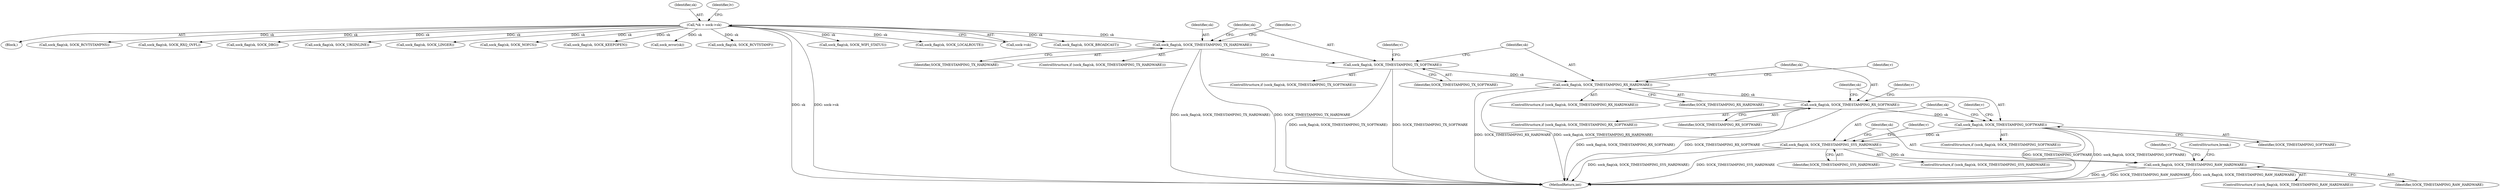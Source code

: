 digraph "0_linux_82981930125abfd39d7c8378a9cfdf5e1be2002b@pointer" {
"1000374" [label="(Call,sock_flag(sk, SOCK_TIMESTAMPING_RX_HARDWARE))"];
"1000365" [label="(Call,sock_flag(sk, SOCK_TIMESTAMPING_TX_SOFTWARE))"];
"1000356" [label="(Call,sock_flag(sk, SOCK_TIMESTAMPING_TX_HARDWARE))"];
"1000109" [label="(Call,*sk = sock->sk)"];
"1000383" [label="(Call,sock_flag(sk, SOCK_TIMESTAMPING_RX_SOFTWARE))"];
"1000392" [label="(Call,sock_flag(sk, SOCK_TIMESTAMPING_SOFTWARE))"];
"1000401" [label="(Call,sock_flag(sk, SOCK_TIMESTAMPING_SYS_HARDWARE))"];
"1000410" [label="(Call,sock_flag(sk, SOCK_TIMESTAMPING_RAW_HARDWARE))"];
"1000374" [label="(Call,sock_flag(sk, SOCK_TIMESTAMPING_RX_HARDWARE))"];
"1000382" [label="(ControlStructure,if (sock_flag(sk, SOCK_TIMESTAMPING_RX_SOFTWARE)))"];
"1000401" [label="(Call,sock_flag(sk, SOCK_TIMESTAMPING_SYS_HARDWARE))"];
"1000403" [label="(Identifier,SOCK_TIMESTAMPING_SYS_HARDWARE)"];
"1000397" [label="(Identifier,v)"];
"1000373" [label="(ControlStructure,if (sock_flag(sk, SOCK_TIMESTAMPING_RX_HARDWARE)))"];
"1000370" [label="(Identifier,v)"];
"1000357" [label="(Identifier,sk)"];
"1000158" [label="(Call,sock_flag(sk, SOCK_LOCALROUTE))"];
"1000111" [label="(Call,sock->sk)"];
"1000393" [label="(Identifier,sk)"];
"1000384" [label="(Identifier,sk)"];
"1000392" [label="(Call,sock_flag(sk, SOCK_TIMESTAMPING_SOFTWARE))"];
"1000365" [label="(Call,sock_flag(sk, SOCK_TIMESTAMPING_TX_SOFTWARE))"];
"1000415" [label="(Identifier,v)"];
"1000376" [label="(Identifier,SOCK_TIMESTAMPING_RX_HARDWARE)"];
"1000406" [label="(Identifier,v)"];
"1000169" [label="(Call,sock_flag(sk, SOCK_BROADCAST))"];
"1000394" [label="(Identifier,SOCK_TIMESTAMPING_SOFTWARE)"];
"1000109" [label="(Call,*sk = sock->sk)"];
"1000107" [label="(Block,)"];
"1000402" [label="(Identifier,sk)"];
"1000418" [label="(ControlStructure,break;)"];
"1000358" [label="(Identifier,SOCK_TIMESTAMPING_TX_HARDWARE)"];
"1000367" [label="(Identifier,SOCK_TIMESTAMPING_TX_SOFTWARE)"];
"1000383" [label="(Call,sock_flag(sk, SOCK_TIMESTAMPING_RX_SOFTWARE))"];
"1000364" [label="(ControlStructure,if (sock_flag(sk, SOCK_TIMESTAMPING_TX_SOFTWARE)))"];
"1000345" [label="(Call,sock_flag(sk, SOCK_RCVTSTAMPNS))"];
"1000669" [label="(Call,sock_flag(sk, SOCK_RXQ_OVFL))"];
"1000391" [label="(ControlStructure,if (sock_flag(sk, SOCK_TIMESTAMPING_SOFTWARE)))"];
"1000412" [label="(Identifier,SOCK_TIMESTAMPING_RAW_HARDWARE)"];
"1000149" [label="(Call,sock_flag(sk, SOCK_DBG))"];
"1000410" [label="(Call,sock_flag(sk, SOCK_TIMESTAMPING_RAW_HARDWARE))"];
"1000110" [label="(Identifier,sk)"];
"1000366" [label="(Identifier,sk)"];
"1000270" [label="(Call,sock_flag(sk, SOCK_URGINLINE))"];
"1000307" [label="(Call,sock_flag(sk, SOCK_LINGER))"];
"1000385" [label="(Identifier,SOCK_TIMESTAMPING_RX_SOFTWARE)"];
"1000411" [label="(Identifier,sk)"];
"1000375" [label="(Identifier,sk)"];
"1000400" [label="(ControlStructure,if (sock_flag(sk, SOCK_TIMESTAMPING_SYS_HARDWARE)))"];
"1000355" [label="(ControlStructure,if (sock_flag(sk, SOCK_TIMESTAMPING_TX_HARDWARE)))"];
"1000379" [label="(Identifier,v)"];
"1000356" [label="(Call,sock_flag(sk, SOCK_TIMESTAMPING_TX_HARDWARE))"];
"1000710" [label="(Call,sock_flag(sk, SOCK_NOFCS))"];
"1000409" [label="(ControlStructure,if (sock_flag(sk, SOCK_TIMESTAMPING_RAW_HARDWARE)))"];
"1000207" [label="(Call,sock_flag(sk, SOCK_KEEPOPEN))"];
"1000244" [label="(Call,sock_error(sk))"];
"1000332" [label="(Call,sock_flag(sk, SOCK_RCVTSTAMP))"];
"1000744" [label="(MethodReturn,int)"];
"1000361" [label="(Identifier,v)"];
"1000388" [label="(Identifier,v)"];
"1000117" [label="(Identifier,lv)"];
"1000680" [label="(Call,sock_flag(sk, SOCK_WIFI_STATUS))"];
"1000374" -> "1000373"  [label="AST: "];
"1000374" -> "1000376"  [label="CFG: "];
"1000375" -> "1000374"  [label="AST: "];
"1000376" -> "1000374"  [label="AST: "];
"1000379" -> "1000374"  [label="CFG: "];
"1000384" -> "1000374"  [label="CFG: "];
"1000374" -> "1000744"  [label="DDG: SOCK_TIMESTAMPING_RX_HARDWARE"];
"1000374" -> "1000744"  [label="DDG: sock_flag(sk, SOCK_TIMESTAMPING_RX_HARDWARE)"];
"1000365" -> "1000374"  [label="DDG: sk"];
"1000374" -> "1000383"  [label="DDG: sk"];
"1000365" -> "1000364"  [label="AST: "];
"1000365" -> "1000367"  [label="CFG: "];
"1000366" -> "1000365"  [label="AST: "];
"1000367" -> "1000365"  [label="AST: "];
"1000370" -> "1000365"  [label="CFG: "];
"1000375" -> "1000365"  [label="CFG: "];
"1000365" -> "1000744"  [label="DDG: sock_flag(sk, SOCK_TIMESTAMPING_TX_SOFTWARE)"];
"1000365" -> "1000744"  [label="DDG: SOCK_TIMESTAMPING_TX_SOFTWARE"];
"1000356" -> "1000365"  [label="DDG: sk"];
"1000356" -> "1000355"  [label="AST: "];
"1000356" -> "1000358"  [label="CFG: "];
"1000357" -> "1000356"  [label="AST: "];
"1000358" -> "1000356"  [label="AST: "];
"1000361" -> "1000356"  [label="CFG: "];
"1000366" -> "1000356"  [label="CFG: "];
"1000356" -> "1000744"  [label="DDG: sock_flag(sk, SOCK_TIMESTAMPING_TX_HARDWARE)"];
"1000356" -> "1000744"  [label="DDG: SOCK_TIMESTAMPING_TX_HARDWARE"];
"1000109" -> "1000356"  [label="DDG: sk"];
"1000109" -> "1000107"  [label="AST: "];
"1000109" -> "1000111"  [label="CFG: "];
"1000110" -> "1000109"  [label="AST: "];
"1000111" -> "1000109"  [label="AST: "];
"1000117" -> "1000109"  [label="CFG: "];
"1000109" -> "1000744"  [label="DDG: sk"];
"1000109" -> "1000744"  [label="DDG: sock->sk"];
"1000109" -> "1000149"  [label="DDG: sk"];
"1000109" -> "1000158"  [label="DDG: sk"];
"1000109" -> "1000169"  [label="DDG: sk"];
"1000109" -> "1000207"  [label="DDG: sk"];
"1000109" -> "1000244"  [label="DDG: sk"];
"1000109" -> "1000270"  [label="DDG: sk"];
"1000109" -> "1000307"  [label="DDG: sk"];
"1000109" -> "1000332"  [label="DDG: sk"];
"1000109" -> "1000345"  [label="DDG: sk"];
"1000109" -> "1000669"  [label="DDG: sk"];
"1000109" -> "1000680"  [label="DDG: sk"];
"1000109" -> "1000710"  [label="DDG: sk"];
"1000383" -> "1000382"  [label="AST: "];
"1000383" -> "1000385"  [label="CFG: "];
"1000384" -> "1000383"  [label="AST: "];
"1000385" -> "1000383"  [label="AST: "];
"1000388" -> "1000383"  [label="CFG: "];
"1000393" -> "1000383"  [label="CFG: "];
"1000383" -> "1000744"  [label="DDG: sock_flag(sk, SOCK_TIMESTAMPING_RX_SOFTWARE)"];
"1000383" -> "1000744"  [label="DDG: SOCK_TIMESTAMPING_RX_SOFTWARE"];
"1000383" -> "1000392"  [label="DDG: sk"];
"1000392" -> "1000391"  [label="AST: "];
"1000392" -> "1000394"  [label="CFG: "];
"1000393" -> "1000392"  [label="AST: "];
"1000394" -> "1000392"  [label="AST: "];
"1000397" -> "1000392"  [label="CFG: "];
"1000402" -> "1000392"  [label="CFG: "];
"1000392" -> "1000744"  [label="DDG: SOCK_TIMESTAMPING_SOFTWARE"];
"1000392" -> "1000744"  [label="DDG: sock_flag(sk, SOCK_TIMESTAMPING_SOFTWARE)"];
"1000392" -> "1000401"  [label="DDG: sk"];
"1000401" -> "1000400"  [label="AST: "];
"1000401" -> "1000403"  [label="CFG: "];
"1000402" -> "1000401"  [label="AST: "];
"1000403" -> "1000401"  [label="AST: "];
"1000406" -> "1000401"  [label="CFG: "];
"1000411" -> "1000401"  [label="CFG: "];
"1000401" -> "1000744"  [label="DDG: sock_flag(sk, SOCK_TIMESTAMPING_SYS_HARDWARE)"];
"1000401" -> "1000744"  [label="DDG: SOCK_TIMESTAMPING_SYS_HARDWARE"];
"1000401" -> "1000410"  [label="DDG: sk"];
"1000410" -> "1000409"  [label="AST: "];
"1000410" -> "1000412"  [label="CFG: "];
"1000411" -> "1000410"  [label="AST: "];
"1000412" -> "1000410"  [label="AST: "];
"1000415" -> "1000410"  [label="CFG: "];
"1000418" -> "1000410"  [label="CFG: "];
"1000410" -> "1000744"  [label="DDG: sk"];
"1000410" -> "1000744"  [label="DDG: SOCK_TIMESTAMPING_RAW_HARDWARE"];
"1000410" -> "1000744"  [label="DDG: sock_flag(sk, SOCK_TIMESTAMPING_RAW_HARDWARE)"];
}
